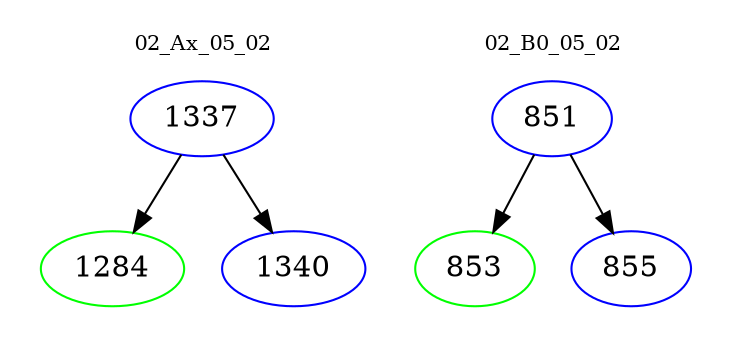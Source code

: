 digraph{
subgraph cluster_0 {
color = white
label = "02_Ax_05_02";
fontsize=10;
T0_1337 [label="1337", color="blue"]
T0_1337 -> T0_1284 [color="black"]
T0_1284 [label="1284", color="green"]
T0_1337 -> T0_1340 [color="black"]
T0_1340 [label="1340", color="blue"]
}
subgraph cluster_1 {
color = white
label = "02_B0_05_02";
fontsize=10;
T1_851 [label="851", color="blue"]
T1_851 -> T1_853 [color="black"]
T1_853 [label="853", color="green"]
T1_851 -> T1_855 [color="black"]
T1_855 [label="855", color="blue"]
}
}
